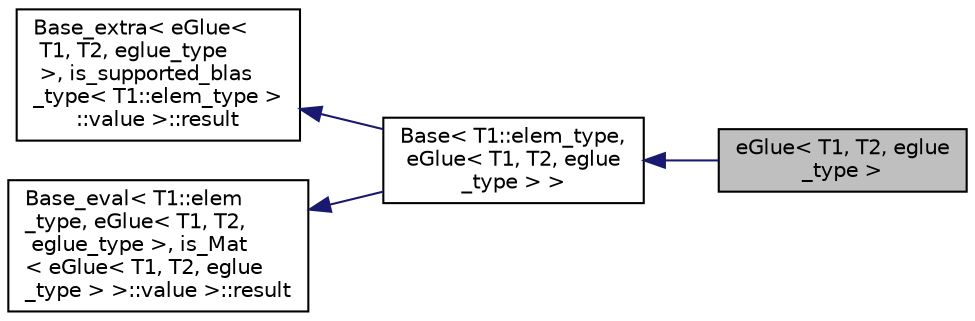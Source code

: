 digraph "eGlue&lt; T1, T2, eglue_type &gt;"
{
  edge [fontname="Helvetica",fontsize="10",labelfontname="Helvetica",labelfontsize="10"];
  node [fontname="Helvetica",fontsize="10",shape=record];
  rankdir="LR";
  Node1 [label="eGlue\< T1, T2, eglue\l_type \>",height=0.2,width=0.4,color="black", fillcolor="grey75", style="filled" fontcolor="black"];
  Node2 -> Node1 [dir="back",color="midnightblue",fontsize="10",style="solid",fontname="Helvetica"];
  Node2 [label="Base\< T1::elem_type,\l eGlue\< T1, T2, eglue\l_type \> \>",height=0.2,width=0.4,color="black", fillcolor="white", style="filled",URL="$struct_base.html"];
  Node3 -> Node2 [dir="back",color="midnightblue",fontsize="10",style="solid",fontname="Helvetica"];
  Node3 [label="Base_extra\< eGlue\<\l T1, T2, eglue_type\l \>, is_supported_blas\l_type\< T1::elem_type \>\l::value \>::result",height=0.2,width=0.4,color="black", fillcolor="white", style="filled",URL="$class_base__extra_1_1result.html"];
  Node4 -> Node2 [dir="back",color="midnightblue",fontsize="10",style="solid",fontname="Helvetica"];
  Node4 [label="Base_eval\< T1::elem\l_type, eGlue\< T1, T2,\l eglue_type \>, is_Mat\l\< eGlue\< T1, T2, eglue\l_type \> \>::value \>::result",height=0.2,width=0.4,color="black", fillcolor="white", style="filled",URL="$class_base__eval_1_1result.html"];
}
